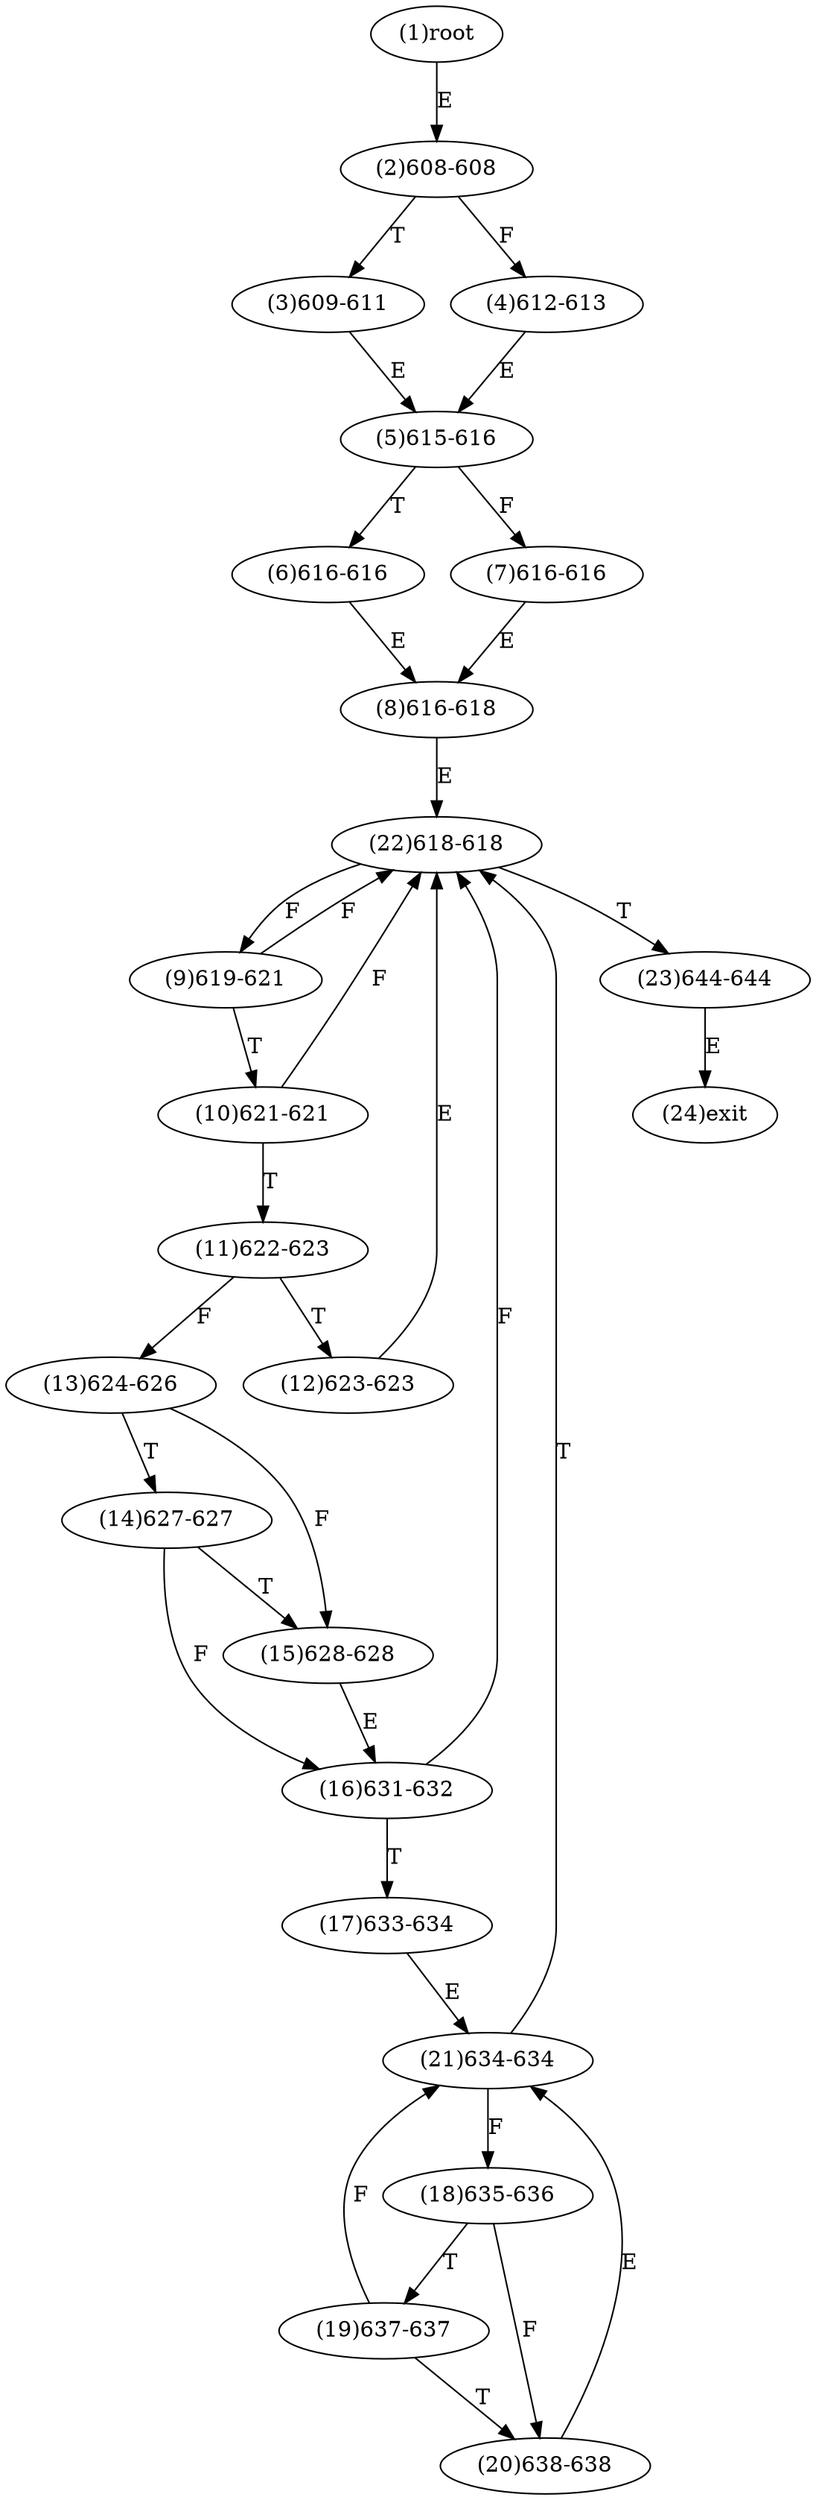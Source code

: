 digraph "" { 
1[ label="(1)root"];
2[ label="(2)608-608"];
3[ label="(3)609-611"];
4[ label="(4)612-613"];
5[ label="(5)615-616"];
6[ label="(6)616-616"];
7[ label="(7)616-616"];
8[ label="(8)616-618"];
9[ label="(9)619-621"];
10[ label="(10)621-621"];
11[ label="(11)622-623"];
12[ label="(12)623-623"];
13[ label="(13)624-626"];
14[ label="(14)627-627"];
15[ label="(15)628-628"];
17[ label="(17)633-634"];
16[ label="(16)631-632"];
19[ label="(19)637-637"];
18[ label="(18)635-636"];
21[ label="(21)634-634"];
20[ label="(20)638-638"];
23[ label="(23)644-644"];
22[ label="(22)618-618"];
24[ label="(24)exit"];
1->2[ label="E"];
2->4[ label="F"];
2->3[ label="T"];
3->5[ label="E"];
4->5[ label="E"];
5->7[ label="F"];
5->6[ label="T"];
6->8[ label="E"];
7->8[ label="E"];
8->22[ label="E"];
9->22[ label="F"];
9->10[ label="T"];
10->22[ label="F"];
10->11[ label="T"];
11->13[ label="F"];
11->12[ label="T"];
12->22[ label="E"];
13->15[ label="F"];
13->14[ label="T"];
14->16[ label="F"];
14->15[ label="T"];
15->16[ label="E"];
16->22[ label="F"];
16->17[ label="T"];
17->21[ label="E"];
18->20[ label="F"];
18->19[ label="T"];
19->21[ label="F"];
19->20[ label="T"];
20->21[ label="E"];
21->18[ label="F"];
21->22[ label="T"];
22->9[ label="F"];
22->23[ label="T"];
23->24[ label="E"];
}